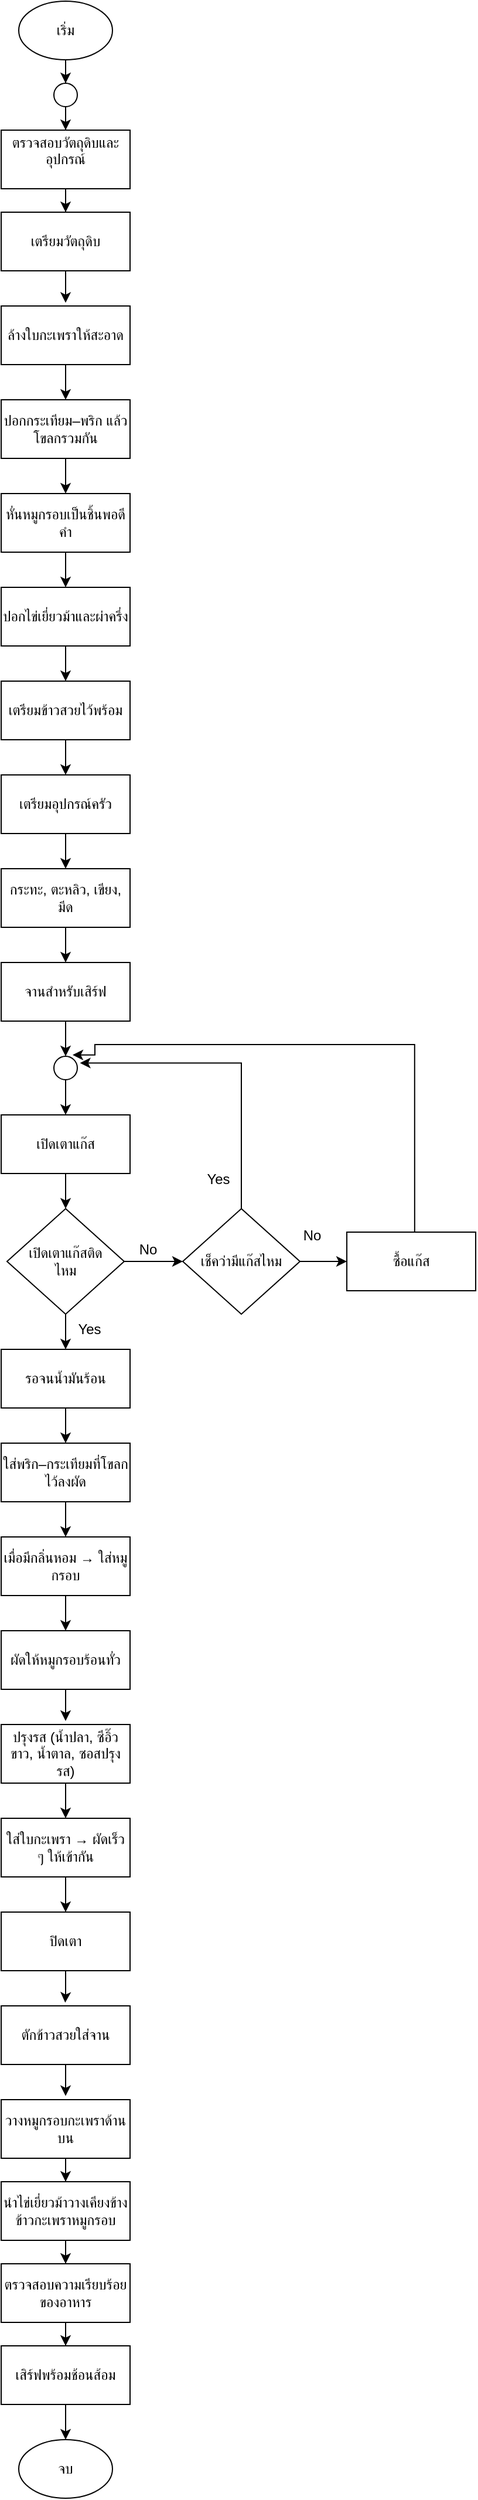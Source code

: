 <mxfile version="28.2.5">
  <diagram name="Page-1" id="RbMmG9RkvynbeP50xYJT">
    <mxGraphModel dx="2182" dy="1222" grid="1" gridSize="10" guides="1" tooltips="1" connect="1" arrows="1" fold="1" page="1" pageScale="1" pageWidth="850" pageHeight="1100" math="0" shadow="0">
      <root>
        <mxCell id="0" />
        <mxCell id="1" parent="0" />
        <mxCell id="uiAiVuAlV3e7LGUHGTL--17" value="" style="edgeStyle=orthogonalEdgeStyle;rounded=0;orthogonalLoop=1;jettySize=auto;html=1;entryX=0.5;entryY=0;entryDx=0;entryDy=0;" edge="1" parent="1" source="uiAiVuAlV3e7LGUHGTL--1" target="uiAiVuAlV3e7LGUHGTL--16">
          <mxGeometry relative="1" as="geometry" />
        </mxCell>
        <mxCell id="uiAiVuAlV3e7LGUHGTL--1" value="เริ่ม" style="ellipse;whiteSpace=wrap;html=1;" vertex="1" parent="1">
          <mxGeometry x="360" y="10" width="80" height="50" as="geometry" />
        </mxCell>
        <mxCell id="uiAiVuAlV3e7LGUHGTL--20" style="edgeStyle=orthogonalEdgeStyle;rounded=0;orthogonalLoop=1;jettySize=auto;html=1;entryX=0.5;entryY=0;entryDx=0;entryDy=0;" edge="1" parent="1" source="uiAiVuAlV3e7LGUHGTL--3" target="uiAiVuAlV3e7LGUHGTL--4">
          <mxGeometry relative="1" as="geometry" />
        </mxCell>
        <mxCell id="uiAiVuAlV3e7LGUHGTL--3" value="&lt;div&gt;ตรวจสอบวัตถุดิบและอุปกรณ์&lt;/div&gt;&lt;div&gt;&lt;br&gt;&lt;/div&gt;" style="rounded=0;whiteSpace=wrap;html=1;" vertex="1" parent="1">
          <mxGeometry x="345" y="120" width="110" height="50" as="geometry" />
        </mxCell>
        <mxCell id="uiAiVuAlV3e7LGUHGTL--4" value="&lt;div&gt;เตรียมวัตถุดิบ&lt;/div&gt;" style="rounded=0;whiteSpace=wrap;html=1;" vertex="1" parent="1">
          <mxGeometry x="345" y="190" width="110" height="50" as="geometry" />
        </mxCell>
        <mxCell id="uiAiVuAlV3e7LGUHGTL--74" style="edgeStyle=orthogonalEdgeStyle;rounded=0;orthogonalLoop=1;jettySize=auto;html=1;entryX=0.5;entryY=0;entryDx=0;entryDy=0;" edge="1" parent="1" source="uiAiVuAlV3e7LGUHGTL--5" target="uiAiVuAlV3e7LGUHGTL--6">
          <mxGeometry relative="1" as="geometry" />
        </mxCell>
        <mxCell id="uiAiVuAlV3e7LGUHGTL--5" value="&lt;div&gt;ล้างใบกะเพราให้สะอาด&lt;/div&gt;" style="rounded=0;whiteSpace=wrap;html=1;" vertex="1" parent="1">
          <mxGeometry x="345" y="270" width="110" height="50" as="geometry" />
        </mxCell>
        <mxCell id="uiAiVuAlV3e7LGUHGTL--73" style="edgeStyle=orthogonalEdgeStyle;rounded=0;orthogonalLoop=1;jettySize=auto;html=1;entryX=0.5;entryY=0;entryDx=0;entryDy=0;" edge="1" parent="1" source="uiAiVuAlV3e7LGUHGTL--6" target="uiAiVuAlV3e7LGUHGTL--7">
          <mxGeometry relative="1" as="geometry" />
        </mxCell>
        <mxCell id="uiAiVuAlV3e7LGUHGTL--6" value="&lt;div&gt;ปอกกระเทียม–พริก แล้วโขลกรวมกัน&lt;/div&gt;" style="rounded=0;whiteSpace=wrap;html=1;" vertex="1" parent="1">
          <mxGeometry x="345" y="350" width="110" height="50" as="geometry" />
        </mxCell>
        <mxCell id="uiAiVuAlV3e7LGUHGTL--72" style="edgeStyle=orthogonalEdgeStyle;rounded=0;orthogonalLoop=1;jettySize=auto;html=1;entryX=0.5;entryY=0;entryDx=0;entryDy=0;" edge="1" parent="1" source="uiAiVuAlV3e7LGUHGTL--7" target="uiAiVuAlV3e7LGUHGTL--8">
          <mxGeometry relative="1" as="geometry" />
        </mxCell>
        <mxCell id="uiAiVuAlV3e7LGUHGTL--7" value="&lt;div&gt;หั่นหมูกรอบเป็นชิ้นพอดีคำ&lt;/div&gt;" style="rounded=0;whiteSpace=wrap;html=1;" vertex="1" parent="1">
          <mxGeometry x="345" y="430" width="110" height="50" as="geometry" />
        </mxCell>
        <mxCell id="uiAiVuAlV3e7LGUHGTL--71" style="edgeStyle=orthogonalEdgeStyle;rounded=0;orthogonalLoop=1;jettySize=auto;html=1;entryX=0.5;entryY=0;entryDx=0;entryDy=0;" edge="1" parent="1" source="uiAiVuAlV3e7LGUHGTL--8" target="uiAiVuAlV3e7LGUHGTL--9">
          <mxGeometry relative="1" as="geometry" />
        </mxCell>
        <mxCell id="uiAiVuAlV3e7LGUHGTL--8" value="&lt;div&gt;ปอกไข่เยี่ยวม้าและผ่าครึ่ง&lt;/div&gt;" style="rounded=0;whiteSpace=wrap;html=1;" vertex="1" parent="1">
          <mxGeometry x="345" y="510" width="110" height="50" as="geometry" />
        </mxCell>
        <mxCell id="uiAiVuAlV3e7LGUHGTL--70" style="edgeStyle=orthogonalEdgeStyle;rounded=0;orthogonalLoop=1;jettySize=auto;html=1;entryX=0.5;entryY=0;entryDx=0;entryDy=0;" edge="1" parent="1" source="uiAiVuAlV3e7LGUHGTL--9" target="uiAiVuAlV3e7LGUHGTL--10">
          <mxGeometry relative="1" as="geometry" />
        </mxCell>
        <mxCell id="uiAiVuAlV3e7LGUHGTL--9" value="&lt;div&gt;เตรียมข้าวสวยไว้พร้อม&lt;/div&gt;" style="rounded=0;whiteSpace=wrap;html=1;" vertex="1" parent="1">
          <mxGeometry x="345" y="590" width="110" height="50" as="geometry" />
        </mxCell>
        <mxCell id="uiAiVuAlV3e7LGUHGTL--67" style="edgeStyle=orthogonalEdgeStyle;rounded=0;orthogonalLoop=1;jettySize=auto;html=1;entryX=0.5;entryY=0;entryDx=0;entryDy=0;" edge="1" parent="1" source="uiAiVuAlV3e7LGUHGTL--10" target="uiAiVuAlV3e7LGUHGTL--11">
          <mxGeometry relative="1" as="geometry" />
        </mxCell>
        <mxCell id="uiAiVuAlV3e7LGUHGTL--10" value="&lt;div&gt;เตรียมอุปกรณ์ครัว&lt;/div&gt;" style="rounded=0;whiteSpace=wrap;html=1;" vertex="1" parent="1">
          <mxGeometry x="345" y="670" width="110" height="50" as="geometry" />
        </mxCell>
        <mxCell id="uiAiVuAlV3e7LGUHGTL--66" style="edgeStyle=orthogonalEdgeStyle;rounded=0;orthogonalLoop=1;jettySize=auto;html=1;entryX=0.5;entryY=0;entryDx=0;entryDy=0;" edge="1" parent="1" source="uiAiVuAlV3e7LGUHGTL--11" target="uiAiVuAlV3e7LGUHGTL--12">
          <mxGeometry relative="1" as="geometry" />
        </mxCell>
        <mxCell id="uiAiVuAlV3e7LGUHGTL--11" value="&lt;div&gt;กระทะ, ตะหลิว, เขียง, มีด&lt;/div&gt;" style="rounded=0;whiteSpace=wrap;html=1;" vertex="1" parent="1">
          <mxGeometry x="345" y="750" width="110" height="50" as="geometry" />
        </mxCell>
        <mxCell id="uiAiVuAlV3e7LGUHGTL--28" style="edgeStyle=orthogonalEdgeStyle;rounded=0;orthogonalLoop=1;jettySize=auto;html=1;entryX=0.5;entryY=0;entryDx=0;entryDy=0;" edge="1" parent="1" source="uiAiVuAlV3e7LGUHGTL--12" target="uiAiVuAlV3e7LGUHGTL--27">
          <mxGeometry relative="1" as="geometry" />
        </mxCell>
        <mxCell id="uiAiVuAlV3e7LGUHGTL--12" value="&lt;div&gt;จานสำหรับเสิร์ฟ&lt;/div&gt;" style="rounded=0;whiteSpace=wrap;html=1;" vertex="1" parent="1">
          <mxGeometry x="345" y="830" width="110" height="50" as="geometry" />
        </mxCell>
        <mxCell id="uiAiVuAlV3e7LGUHGTL--24" style="edgeStyle=orthogonalEdgeStyle;rounded=0;orthogonalLoop=1;jettySize=auto;html=1;entryX=0;entryY=0.5;entryDx=0;entryDy=0;" edge="1" parent="1" source="uiAiVuAlV3e7LGUHGTL--15" target="uiAiVuAlV3e7LGUHGTL--23">
          <mxGeometry relative="1" as="geometry" />
        </mxCell>
        <mxCell id="uiAiVuAlV3e7LGUHGTL--38" style="edgeStyle=orthogonalEdgeStyle;rounded=0;orthogonalLoop=1;jettySize=auto;html=1;entryX=0.5;entryY=0;entryDx=0;entryDy=0;" edge="1" parent="1" source="uiAiVuAlV3e7LGUHGTL--15" target="uiAiVuAlV3e7LGUHGTL--37">
          <mxGeometry relative="1" as="geometry" />
        </mxCell>
        <mxCell id="uiAiVuAlV3e7LGUHGTL--15" value="เปิดเตาแก๊สติด&lt;div&gt;ไหม&lt;/div&gt;" style="rhombus;whiteSpace=wrap;html=1;" vertex="1" parent="1">
          <mxGeometry x="350" y="1040" width="100" height="90" as="geometry" />
        </mxCell>
        <mxCell id="uiAiVuAlV3e7LGUHGTL--19" style="edgeStyle=orthogonalEdgeStyle;rounded=0;orthogonalLoop=1;jettySize=auto;html=1;entryX=0.5;entryY=0;entryDx=0;entryDy=0;" edge="1" parent="1" source="uiAiVuAlV3e7LGUHGTL--16" target="uiAiVuAlV3e7LGUHGTL--3">
          <mxGeometry relative="1" as="geometry" />
        </mxCell>
        <mxCell id="uiAiVuAlV3e7LGUHGTL--16" value="" style="ellipse;whiteSpace=wrap;html=1;aspect=fixed;" vertex="1" parent="1">
          <mxGeometry x="390" y="80" width="20" height="20" as="geometry" />
        </mxCell>
        <mxCell id="uiAiVuAlV3e7LGUHGTL--31" style="edgeStyle=orthogonalEdgeStyle;rounded=0;orthogonalLoop=1;jettySize=auto;html=1;entryX=1.114;entryY=0.286;entryDx=0;entryDy=0;entryPerimeter=0;" edge="1" parent="1" source="uiAiVuAlV3e7LGUHGTL--23" target="uiAiVuAlV3e7LGUHGTL--27">
          <mxGeometry relative="1" as="geometry">
            <mxPoint x="550" y="920" as="targetPoint" />
            <Array as="points">
              <mxPoint x="550" y="916" />
            </Array>
          </mxGeometry>
        </mxCell>
        <mxCell id="uiAiVuAlV3e7LGUHGTL--34" style="edgeStyle=orthogonalEdgeStyle;rounded=0;orthogonalLoop=1;jettySize=auto;html=1;entryX=0;entryY=0.5;entryDx=0;entryDy=0;exitX=1;exitY=0.5;exitDx=0;exitDy=0;" edge="1" parent="1" source="uiAiVuAlV3e7LGUHGTL--23" target="uiAiVuAlV3e7LGUHGTL--33">
          <mxGeometry relative="1" as="geometry">
            <mxPoint x="609.998" y="1085.029" as="sourcePoint" />
          </mxGeometry>
        </mxCell>
        <mxCell id="uiAiVuAlV3e7LGUHGTL--23" value="เช็คว่ามีแก๊สไหม" style="rhombus;whiteSpace=wrap;html=1;" vertex="1" parent="1">
          <mxGeometry x="500" y="1040" width="100" height="90" as="geometry" />
        </mxCell>
        <mxCell id="uiAiVuAlV3e7LGUHGTL--25" value="No" style="text;html=1;align=center;verticalAlign=middle;resizable=0;points=[];autosize=1;strokeColor=none;fillColor=none;" vertex="1" parent="1">
          <mxGeometry x="450" y="1060" width="40" height="30" as="geometry" />
        </mxCell>
        <mxCell id="uiAiVuAlV3e7LGUHGTL--30" style="edgeStyle=orthogonalEdgeStyle;rounded=0;orthogonalLoop=1;jettySize=auto;html=1;entryX=0.5;entryY=0;entryDx=0;entryDy=0;" edge="1" parent="1" source="uiAiVuAlV3e7LGUHGTL--26" target="uiAiVuAlV3e7LGUHGTL--15">
          <mxGeometry relative="1" as="geometry" />
        </mxCell>
        <mxCell id="uiAiVuAlV3e7LGUHGTL--26" value="เปิดเตาแก๊ส" style="rounded=0;whiteSpace=wrap;html=1;" vertex="1" parent="1">
          <mxGeometry x="345" y="960" width="110" height="50" as="geometry" />
        </mxCell>
        <mxCell id="uiAiVuAlV3e7LGUHGTL--29" style="edgeStyle=orthogonalEdgeStyle;rounded=0;orthogonalLoop=1;jettySize=auto;html=1;entryX=0.5;entryY=0;entryDx=0;entryDy=0;" edge="1" parent="1" source="uiAiVuAlV3e7LGUHGTL--27" target="uiAiVuAlV3e7LGUHGTL--26">
          <mxGeometry relative="1" as="geometry" />
        </mxCell>
        <mxCell id="uiAiVuAlV3e7LGUHGTL--27" value="" style="ellipse;whiteSpace=wrap;html=1;aspect=fixed;" vertex="1" parent="1">
          <mxGeometry x="390" y="910" width="20" height="20" as="geometry" />
        </mxCell>
        <mxCell id="uiAiVuAlV3e7LGUHGTL--32" value="Yes" style="text;html=1;align=center;verticalAlign=middle;resizable=0;points=[];autosize=1;strokeColor=none;fillColor=none;" vertex="1" parent="1">
          <mxGeometry x="510" y="1000" width="40" height="30" as="geometry" />
        </mxCell>
        <mxCell id="uiAiVuAlV3e7LGUHGTL--35" style="edgeStyle=orthogonalEdgeStyle;rounded=0;orthogonalLoop=1;jettySize=auto;html=1;entryX=0.8;entryY=-0.057;entryDx=0;entryDy=0;entryPerimeter=0;" edge="1" parent="1" target="uiAiVuAlV3e7LGUHGTL--27">
          <mxGeometry relative="1" as="geometry">
            <mxPoint x="425.001" y="912.929" as="targetPoint" />
            <mxPoint x="697.93" y="1060" as="sourcePoint" />
            <Array as="points">
              <mxPoint x="698" y="900" />
              <mxPoint x="425" y="900" />
              <mxPoint x="425" y="909" />
            </Array>
          </mxGeometry>
        </mxCell>
        <mxCell id="uiAiVuAlV3e7LGUHGTL--33" value="ซื้อแก๊ส" style="rounded=0;whiteSpace=wrap;html=1;" vertex="1" parent="1">
          <mxGeometry x="640.03" y="1060" width="110" height="50" as="geometry" />
        </mxCell>
        <mxCell id="uiAiVuAlV3e7LGUHGTL--36" value="No" style="text;html=1;align=center;verticalAlign=middle;resizable=0;points=[];autosize=1;strokeColor=none;fillColor=none;" vertex="1" parent="1">
          <mxGeometry x="590" y="1048" width="40" height="30" as="geometry" />
        </mxCell>
        <mxCell id="uiAiVuAlV3e7LGUHGTL--64" style="edgeStyle=orthogonalEdgeStyle;rounded=0;orthogonalLoop=1;jettySize=auto;html=1;entryX=0.5;entryY=0;entryDx=0;entryDy=0;" edge="1" parent="1" source="uiAiVuAlV3e7LGUHGTL--37" target="uiAiVuAlV3e7LGUHGTL--40">
          <mxGeometry relative="1" as="geometry" />
        </mxCell>
        <mxCell id="uiAiVuAlV3e7LGUHGTL--37" value="&lt;div&gt;รอจนน้ำมันร้อน&lt;/div&gt;" style="rounded=0;whiteSpace=wrap;html=1;" vertex="1" parent="1">
          <mxGeometry x="345" y="1160" width="110" height="50" as="geometry" />
        </mxCell>
        <mxCell id="uiAiVuAlV3e7LGUHGTL--63" style="edgeStyle=orthogonalEdgeStyle;rounded=0;orthogonalLoop=1;jettySize=auto;html=1;entryX=0.5;entryY=0;entryDx=0;entryDy=0;" edge="1" parent="1" source="uiAiVuAlV3e7LGUHGTL--40" target="uiAiVuAlV3e7LGUHGTL--41">
          <mxGeometry relative="1" as="geometry" />
        </mxCell>
        <mxCell id="uiAiVuAlV3e7LGUHGTL--40" value="&lt;div&gt;ใส่พริก–กระเทียมที่โขลกไว้ลงผัด&lt;/div&gt;" style="rounded=0;whiteSpace=wrap;html=1;" vertex="1" parent="1">
          <mxGeometry x="345" y="1240" width="110" height="50" as="geometry" />
        </mxCell>
        <mxCell id="uiAiVuAlV3e7LGUHGTL--62" style="edgeStyle=orthogonalEdgeStyle;rounded=0;orthogonalLoop=1;jettySize=auto;html=1;entryX=0.5;entryY=0;entryDx=0;entryDy=0;" edge="1" parent="1" source="uiAiVuAlV3e7LGUHGTL--41" target="uiAiVuAlV3e7LGUHGTL--43">
          <mxGeometry relative="1" as="geometry" />
        </mxCell>
        <mxCell id="uiAiVuAlV3e7LGUHGTL--41" value="&lt;div&gt;เมื่อมีกลิ่นหอม → ใส่หมูกรอบ&lt;/div&gt;" style="rounded=0;whiteSpace=wrap;html=1;" vertex="1" parent="1">
          <mxGeometry x="345" y="1320" width="110" height="50" as="geometry" />
        </mxCell>
        <mxCell id="uiAiVuAlV3e7LGUHGTL--60" style="edgeStyle=orthogonalEdgeStyle;rounded=0;orthogonalLoop=1;jettySize=auto;html=1;entryX=0.5;entryY=0;entryDx=0;entryDy=0;" edge="1" parent="1" source="uiAiVuAlV3e7LGUHGTL--42" target="uiAiVuAlV3e7LGUHGTL--44">
          <mxGeometry relative="1" as="geometry" />
        </mxCell>
        <mxCell id="uiAiVuAlV3e7LGUHGTL--42" value="&lt;div&gt;ปรุงรส (น้ำปลา, ซีอิ๊วขาว, น้ำตาล, ซอสปรุงรส)&lt;/div&gt;" style="rounded=0;whiteSpace=wrap;html=1;" vertex="1" parent="1">
          <mxGeometry x="345" y="1480" width="110" height="50" as="geometry" />
        </mxCell>
        <mxCell id="uiAiVuAlV3e7LGUHGTL--43" value="&lt;div&gt;ผัดให้หมูกรอบร้อนทั่ว&lt;/div&gt;" style="rounded=0;whiteSpace=wrap;html=1;" vertex="1" parent="1">
          <mxGeometry x="345" y="1400" width="110" height="50" as="geometry" />
        </mxCell>
        <mxCell id="uiAiVuAlV3e7LGUHGTL--59" style="edgeStyle=orthogonalEdgeStyle;rounded=0;orthogonalLoop=1;jettySize=auto;html=1;entryX=0.5;entryY=0;entryDx=0;entryDy=0;" edge="1" parent="1" source="uiAiVuAlV3e7LGUHGTL--44" target="uiAiVuAlV3e7LGUHGTL--45">
          <mxGeometry relative="1" as="geometry" />
        </mxCell>
        <mxCell id="uiAiVuAlV3e7LGUHGTL--44" value="&lt;div&gt;ใส่ใบกะเพรา → ผัดเร็ว ๆ ให้เข้ากัน&lt;/div&gt;" style="rounded=0;whiteSpace=wrap;html=1;" vertex="1" parent="1">
          <mxGeometry x="345" y="1560" width="110" height="50" as="geometry" />
        </mxCell>
        <mxCell id="uiAiVuAlV3e7LGUHGTL--45" value="&lt;div&gt;ปิดเตา&lt;/div&gt;" style="rounded=0;whiteSpace=wrap;html=1;" vertex="1" parent="1">
          <mxGeometry x="345" y="1640" width="110" height="50" as="geometry" />
        </mxCell>
        <mxCell id="uiAiVuAlV3e7LGUHGTL--46" value="&lt;div&gt;ตักข้าวสวยใส่จาน&lt;/div&gt;" style="rounded=0;whiteSpace=wrap;html=1;" vertex="1" parent="1">
          <mxGeometry x="345" y="1720" width="110" height="50" as="geometry" />
        </mxCell>
        <mxCell id="uiAiVuAlV3e7LGUHGTL--56" style="edgeStyle=orthogonalEdgeStyle;rounded=0;orthogonalLoop=1;jettySize=auto;html=1;entryX=0.5;entryY=0;entryDx=0;entryDy=0;" edge="1" parent="1" source="uiAiVuAlV3e7LGUHGTL--47" target="uiAiVuAlV3e7LGUHGTL--48">
          <mxGeometry relative="1" as="geometry" />
        </mxCell>
        <mxCell id="uiAiVuAlV3e7LGUHGTL--47" value="&lt;div&gt;วางหมูกรอบกะเพราด้านบน&lt;/div&gt;" style="rounded=0;whiteSpace=wrap;html=1;" vertex="1" parent="1">
          <mxGeometry x="345" y="1800" width="110" height="50" as="geometry" />
        </mxCell>
        <mxCell id="uiAiVuAlV3e7LGUHGTL--55" style="edgeStyle=orthogonalEdgeStyle;rounded=0;orthogonalLoop=1;jettySize=auto;html=1;entryX=0.5;entryY=0;entryDx=0;entryDy=0;" edge="1" parent="1" source="uiAiVuAlV3e7LGUHGTL--48" target="uiAiVuAlV3e7LGUHGTL--49">
          <mxGeometry relative="1" as="geometry" />
        </mxCell>
        <mxCell id="uiAiVuAlV3e7LGUHGTL--48" value="&lt;div&gt;นำไข่เยี่ยวม้าวางเคียงข้างข้าวกะเพราหมูกรอบ&lt;/div&gt;" style="rounded=0;whiteSpace=wrap;html=1;" vertex="1" parent="1">
          <mxGeometry x="345" y="1870" width="110" height="50" as="geometry" />
        </mxCell>
        <mxCell id="uiAiVuAlV3e7LGUHGTL--54" style="edgeStyle=orthogonalEdgeStyle;rounded=0;orthogonalLoop=1;jettySize=auto;html=1;entryX=0.5;entryY=0;entryDx=0;entryDy=0;" edge="1" parent="1" source="uiAiVuAlV3e7LGUHGTL--49" target="uiAiVuAlV3e7LGUHGTL--51">
          <mxGeometry relative="1" as="geometry" />
        </mxCell>
        <mxCell id="uiAiVuAlV3e7LGUHGTL--49" value="&lt;div&gt;ตรวจสอบความเรียบร้อยของอาหาร&lt;/div&gt;" style="rounded=0;whiteSpace=wrap;html=1;" vertex="1" parent="1">
          <mxGeometry x="345" y="1940" width="110" height="50" as="geometry" />
        </mxCell>
        <mxCell id="uiAiVuAlV3e7LGUHGTL--53" style="edgeStyle=orthogonalEdgeStyle;rounded=0;orthogonalLoop=1;jettySize=auto;html=1;entryX=0.5;entryY=0;entryDx=0;entryDy=0;" edge="1" parent="1" source="uiAiVuAlV3e7LGUHGTL--51" target="uiAiVuAlV3e7LGUHGTL--52">
          <mxGeometry relative="1" as="geometry" />
        </mxCell>
        <mxCell id="uiAiVuAlV3e7LGUHGTL--51" value="เสิร์ฟพร้อมช้อนส้อม" style="rounded=0;whiteSpace=wrap;html=1;" vertex="1" parent="1">
          <mxGeometry x="345" y="2010" width="110" height="50" as="geometry" />
        </mxCell>
        <mxCell id="uiAiVuAlV3e7LGUHGTL--52" value="จบ" style="ellipse;whiteSpace=wrap;html=1;" vertex="1" parent="1">
          <mxGeometry x="360" y="2090" width="80" height="50" as="geometry" />
        </mxCell>
        <mxCell id="uiAiVuAlV3e7LGUHGTL--57" style="edgeStyle=orthogonalEdgeStyle;rounded=0;orthogonalLoop=1;jettySize=auto;html=1;entryX=0.5;entryY=-0.062;entryDx=0;entryDy=0;entryPerimeter=0;" edge="1" parent="1" source="uiAiVuAlV3e7LGUHGTL--46" target="uiAiVuAlV3e7LGUHGTL--47">
          <mxGeometry relative="1" as="geometry" />
        </mxCell>
        <mxCell id="uiAiVuAlV3e7LGUHGTL--58" style="edgeStyle=orthogonalEdgeStyle;rounded=0;orthogonalLoop=1;jettySize=auto;html=1;entryX=0.497;entryY=-0.054;entryDx=0;entryDy=0;entryPerimeter=0;" edge="1" parent="1" source="uiAiVuAlV3e7LGUHGTL--45" target="uiAiVuAlV3e7LGUHGTL--46">
          <mxGeometry relative="1" as="geometry" />
        </mxCell>
        <mxCell id="uiAiVuAlV3e7LGUHGTL--61" style="edgeStyle=orthogonalEdgeStyle;rounded=0;orthogonalLoop=1;jettySize=auto;html=1;" edge="1" parent="1" source="uiAiVuAlV3e7LGUHGTL--43">
          <mxGeometry relative="1" as="geometry">
            <mxPoint x="400" y="1477" as="targetPoint" />
          </mxGeometry>
        </mxCell>
        <mxCell id="uiAiVuAlV3e7LGUHGTL--65" value="Yes" style="text;html=1;align=center;verticalAlign=middle;resizable=0;points=[];autosize=1;strokeColor=none;fillColor=none;" vertex="1" parent="1">
          <mxGeometry x="400" y="1128" width="40" height="30" as="geometry" />
        </mxCell>
        <mxCell id="uiAiVuAlV3e7LGUHGTL--75" style="edgeStyle=orthogonalEdgeStyle;rounded=0;orthogonalLoop=1;jettySize=auto;html=1;entryX=0.5;entryY=-0.054;entryDx=0;entryDy=0;entryPerimeter=0;" edge="1" parent="1" source="uiAiVuAlV3e7LGUHGTL--4" target="uiAiVuAlV3e7LGUHGTL--5">
          <mxGeometry relative="1" as="geometry" />
        </mxCell>
      </root>
    </mxGraphModel>
  </diagram>
</mxfile>
